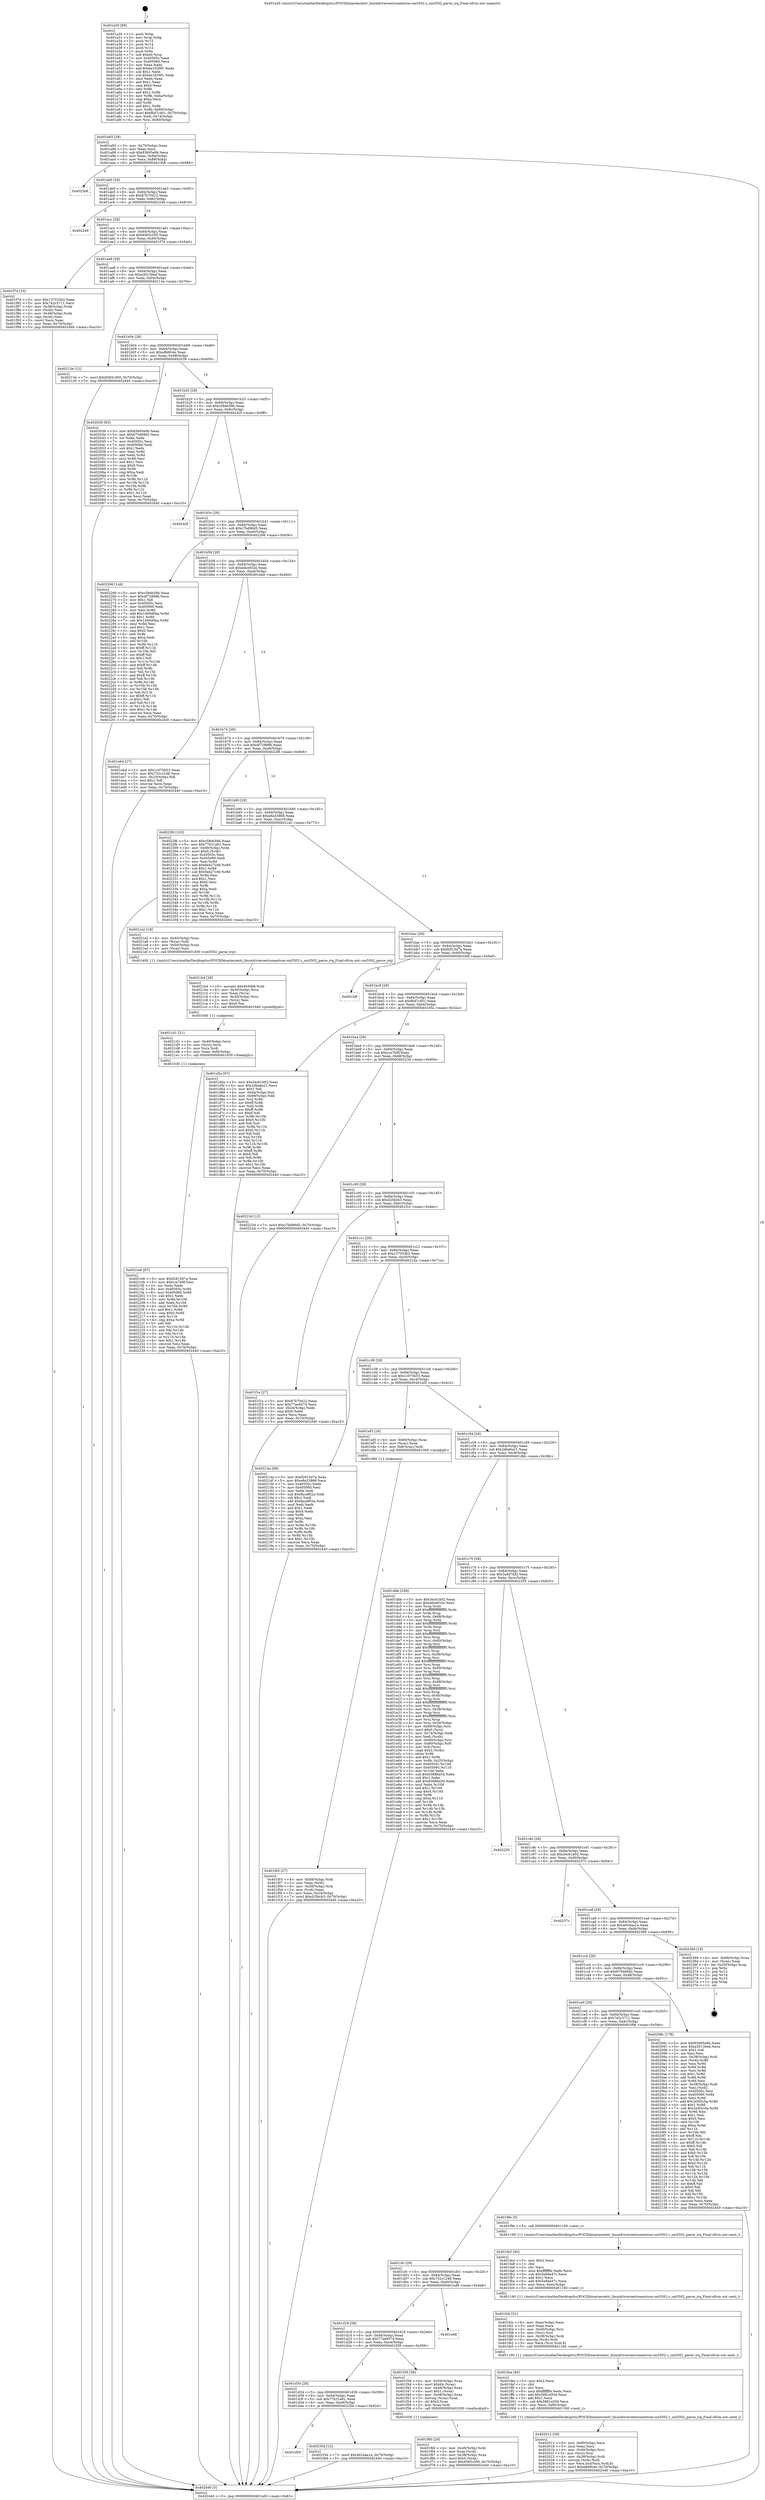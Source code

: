 digraph "0x401a30" {
  label = "0x401a30 (/mnt/c/Users/mathe/Desktop/tcc/POCII/binaries/extr_linuxdriversextconextcon-sm5502.c_sm5502_parse_irq_Final-ollvm.out::main(0))"
  labelloc = "t"
  node[shape=record]

  Entry [label="",width=0.3,height=0.3,shape=circle,fillcolor=black,style=filled]
  "0x401a93" [label="{
     0x401a93 [29]\l
     | [instrs]\l
     &nbsp;&nbsp;0x401a93 \<+3\>: mov -0x70(%rbp),%eax\l
     &nbsp;&nbsp;0x401a96 \<+2\>: mov %eax,%ecx\l
     &nbsp;&nbsp;0x401a98 \<+6\>: sub $0x83695e9b,%ecx\l
     &nbsp;&nbsp;0x401a9e \<+6\>: mov %eax,-0x84(%rbp)\l
     &nbsp;&nbsp;0x401aa4 \<+6\>: mov %ecx,-0x88(%rbp)\l
     &nbsp;&nbsp;0x401aaa \<+6\>: je 00000000004023b8 \<main+0x988\>\l
  }"]
  "0x4023b8" [label="{
     0x4023b8\l
  }", style=dashed]
  "0x401ab0" [label="{
     0x401ab0 [28]\l
     | [instrs]\l
     &nbsp;&nbsp;0x401ab0 \<+5\>: jmp 0000000000401ab5 \<main+0x85\>\l
     &nbsp;&nbsp;0x401ab5 \<+6\>: mov -0x84(%rbp),%eax\l
     &nbsp;&nbsp;0x401abb \<+5\>: sub $0x87b70412,%eax\l
     &nbsp;&nbsp;0x401ac0 \<+6\>: mov %eax,-0x8c(%rbp)\l
     &nbsp;&nbsp;0x401ac6 \<+6\>: je 0000000000402249 \<main+0x819\>\l
  }"]
  Exit [label="",width=0.3,height=0.3,shape=circle,fillcolor=black,style=filled,peripheries=2]
  "0x402249" [label="{
     0x402249\l
  }", style=dashed]
  "0x401acc" [label="{
     0x401acc [28]\l
     | [instrs]\l
     &nbsp;&nbsp;0x401acc \<+5\>: jmp 0000000000401ad1 \<main+0xa1\>\l
     &nbsp;&nbsp;0x401ad1 \<+6\>: mov -0x84(%rbp),%eax\l
     &nbsp;&nbsp;0x401ad7 \<+5\>: sub $0x9365c300,%eax\l
     &nbsp;&nbsp;0x401adc \<+6\>: mov %eax,-0x90(%rbp)\l
     &nbsp;&nbsp;0x401ae2 \<+6\>: je 0000000000401f7d \<main+0x54d\>\l
  }"]
  "0x401d50" [label="{
     0x401d50\l
  }", style=dashed]
  "0x401f7d" [label="{
     0x401f7d [33]\l
     | [instrs]\l
     &nbsp;&nbsp;0x401f7d \<+5\>: mov $0x137033b2,%eax\l
     &nbsp;&nbsp;0x401f82 \<+5\>: mov $0x742c3711,%ecx\l
     &nbsp;&nbsp;0x401f87 \<+4\>: mov -0x38(%rbp),%rdx\l
     &nbsp;&nbsp;0x401f8b \<+2\>: mov (%rdx),%esi\l
     &nbsp;&nbsp;0x401f8d \<+4\>: mov -0x48(%rbp),%rdx\l
     &nbsp;&nbsp;0x401f91 \<+2\>: cmp (%rdx),%esi\l
     &nbsp;&nbsp;0x401f93 \<+3\>: cmovl %ecx,%eax\l
     &nbsp;&nbsp;0x401f96 \<+3\>: mov %eax,-0x70(%rbp)\l
     &nbsp;&nbsp;0x401f99 \<+5\>: jmp 0000000000402440 \<main+0xa10\>\l
  }"]
  "0x401ae8" [label="{
     0x401ae8 [28]\l
     | [instrs]\l
     &nbsp;&nbsp;0x401ae8 \<+5\>: jmp 0000000000401aed \<main+0xbd\>\l
     &nbsp;&nbsp;0x401aed \<+6\>: mov -0x84(%rbp),%eax\l
     &nbsp;&nbsp;0x401af3 \<+5\>: sub $0xa30130ed,%eax\l
     &nbsp;&nbsp;0x401af8 \<+6\>: mov %eax,-0x94(%rbp)\l
     &nbsp;&nbsp;0x401afe \<+6\>: je 000000000040213e \<main+0x70e\>\l
  }"]
  "0x40235d" [label="{
     0x40235d [12]\l
     | [instrs]\l
     &nbsp;&nbsp;0x40235d \<+7\>: movl $0x4624aa1e,-0x70(%rbp)\l
     &nbsp;&nbsp;0x402364 \<+5\>: jmp 0000000000402440 \<main+0xa10\>\l
  }"]
  "0x40213e" [label="{
     0x40213e [12]\l
     | [instrs]\l
     &nbsp;&nbsp;0x40213e \<+7\>: movl $0x9365c300,-0x70(%rbp)\l
     &nbsp;&nbsp;0x402145 \<+5\>: jmp 0000000000402440 \<main+0xa10\>\l
  }"]
  "0x401b04" [label="{
     0x401b04 [28]\l
     | [instrs]\l
     &nbsp;&nbsp;0x401b04 \<+5\>: jmp 0000000000401b09 \<main+0xd9\>\l
     &nbsp;&nbsp;0x401b09 \<+6\>: mov -0x84(%rbp),%eax\l
     &nbsp;&nbsp;0x401b0f \<+5\>: sub $0xafb8fc4e,%eax\l
     &nbsp;&nbsp;0x401b14 \<+6\>: mov %eax,-0x98(%rbp)\l
     &nbsp;&nbsp;0x401b1a \<+6\>: je 0000000000402039 \<main+0x609\>\l
  }"]
  "0x4021e6" [label="{
     0x4021e6 [87]\l
     | [instrs]\l
     &nbsp;&nbsp;0x4021e6 \<+5\>: mov $0xf2815d7a,%eax\l
     &nbsp;&nbsp;0x4021eb \<+5\>: mov $0xcca7b9f,%esi\l
     &nbsp;&nbsp;0x4021f0 \<+2\>: xor %edx,%edx\l
     &nbsp;&nbsp;0x4021f2 \<+8\>: mov 0x40505c,%r8d\l
     &nbsp;&nbsp;0x4021fa \<+8\>: mov 0x405060,%r9d\l
     &nbsp;&nbsp;0x402202 \<+3\>: sub $0x1,%edx\l
     &nbsp;&nbsp;0x402205 \<+3\>: mov %r8d,%r10d\l
     &nbsp;&nbsp;0x402208 \<+3\>: add %edx,%r10d\l
     &nbsp;&nbsp;0x40220b \<+4\>: imul %r10d,%r8d\l
     &nbsp;&nbsp;0x40220f \<+4\>: and $0x1,%r8d\l
     &nbsp;&nbsp;0x402213 \<+4\>: cmp $0x0,%r8d\l
     &nbsp;&nbsp;0x402217 \<+4\>: sete %r11b\l
     &nbsp;&nbsp;0x40221b \<+4\>: cmp $0xa,%r9d\l
     &nbsp;&nbsp;0x40221f \<+3\>: setl %bl\l
     &nbsp;&nbsp;0x402222 \<+3\>: mov %r11b,%r14b\l
     &nbsp;&nbsp;0x402225 \<+3\>: and %bl,%r14b\l
     &nbsp;&nbsp;0x402228 \<+3\>: xor %bl,%r11b\l
     &nbsp;&nbsp;0x40222b \<+3\>: or %r11b,%r14b\l
     &nbsp;&nbsp;0x40222e \<+4\>: test $0x1,%r14b\l
     &nbsp;&nbsp;0x402232 \<+3\>: cmovne %esi,%eax\l
     &nbsp;&nbsp;0x402235 \<+3\>: mov %eax,-0x70(%rbp)\l
     &nbsp;&nbsp;0x402238 \<+5\>: jmp 0000000000402440 \<main+0xa10\>\l
  }"]
  "0x402039" [label="{
     0x402039 [83]\l
     | [instrs]\l
     &nbsp;&nbsp;0x402039 \<+5\>: mov $0x83695e9b,%eax\l
     &nbsp;&nbsp;0x40203e \<+5\>: mov $0x670469d2,%ecx\l
     &nbsp;&nbsp;0x402043 \<+2\>: xor %edx,%edx\l
     &nbsp;&nbsp;0x402045 \<+7\>: mov 0x40505c,%esi\l
     &nbsp;&nbsp;0x40204c \<+7\>: mov 0x405060,%edi\l
     &nbsp;&nbsp;0x402053 \<+3\>: sub $0x1,%edx\l
     &nbsp;&nbsp;0x402056 \<+3\>: mov %esi,%r8d\l
     &nbsp;&nbsp;0x402059 \<+3\>: add %edx,%r8d\l
     &nbsp;&nbsp;0x40205c \<+4\>: imul %r8d,%esi\l
     &nbsp;&nbsp;0x402060 \<+3\>: and $0x1,%esi\l
     &nbsp;&nbsp;0x402063 \<+3\>: cmp $0x0,%esi\l
     &nbsp;&nbsp;0x402066 \<+4\>: sete %r9b\l
     &nbsp;&nbsp;0x40206a \<+3\>: cmp $0xa,%edi\l
     &nbsp;&nbsp;0x40206d \<+4\>: setl %r10b\l
     &nbsp;&nbsp;0x402071 \<+3\>: mov %r9b,%r11b\l
     &nbsp;&nbsp;0x402074 \<+3\>: and %r10b,%r11b\l
     &nbsp;&nbsp;0x402077 \<+3\>: xor %r10b,%r9b\l
     &nbsp;&nbsp;0x40207a \<+3\>: or %r9b,%r11b\l
     &nbsp;&nbsp;0x40207d \<+4\>: test $0x1,%r11b\l
     &nbsp;&nbsp;0x402081 \<+3\>: cmovne %ecx,%eax\l
     &nbsp;&nbsp;0x402084 \<+3\>: mov %eax,-0x70(%rbp)\l
     &nbsp;&nbsp;0x402087 \<+5\>: jmp 0000000000402440 \<main+0xa10\>\l
  }"]
  "0x401b20" [label="{
     0x401b20 [28]\l
     | [instrs]\l
     &nbsp;&nbsp;0x401b20 \<+5\>: jmp 0000000000401b25 \<main+0xf5\>\l
     &nbsp;&nbsp;0x401b25 \<+6\>: mov -0x84(%rbp),%eax\l
     &nbsp;&nbsp;0x401b2b \<+5\>: sub $0xc58eb59b,%eax\l
     &nbsp;&nbsp;0x401b30 \<+6\>: mov %eax,-0x9c(%rbp)\l
     &nbsp;&nbsp;0x401b36 \<+6\>: je 000000000040242f \<main+0x9ff\>\l
  }"]
  "0x4021d1" [label="{
     0x4021d1 [21]\l
     | [instrs]\l
     &nbsp;&nbsp;0x4021d1 \<+4\>: mov -0x40(%rbp),%rcx\l
     &nbsp;&nbsp;0x4021d5 \<+3\>: mov (%rcx),%rcx\l
     &nbsp;&nbsp;0x4021d8 \<+3\>: mov %rcx,%rdi\l
     &nbsp;&nbsp;0x4021db \<+6\>: mov %eax,-0xf4(%rbp)\l
     &nbsp;&nbsp;0x4021e1 \<+5\>: call 0000000000401030 \<free@plt\>\l
     | [calls]\l
     &nbsp;&nbsp;0x401030 \{1\} (unknown)\l
  }"]
  "0x40242f" [label="{
     0x40242f\l
  }", style=dashed]
  "0x401b3c" [label="{
     0x401b3c [28]\l
     | [instrs]\l
     &nbsp;&nbsp;0x401b3c \<+5\>: jmp 0000000000401b41 \<main+0x111\>\l
     &nbsp;&nbsp;0x401b41 \<+6\>: mov -0x84(%rbp),%eax\l
     &nbsp;&nbsp;0x401b47 \<+5\>: sub $0xc7bd96d5,%eax\l
     &nbsp;&nbsp;0x401b4c \<+6\>: mov %eax,-0xa0(%rbp)\l
     &nbsp;&nbsp;0x401b52 \<+6\>: je 0000000000402266 \<main+0x836\>\l
  }"]
  "0x4021b4" [label="{
     0x4021b4 [29]\l
     | [instrs]\l
     &nbsp;&nbsp;0x4021b4 \<+10\>: movabs $0x4030b6,%rdi\l
     &nbsp;&nbsp;0x4021be \<+4\>: mov -0x30(%rbp),%rcx\l
     &nbsp;&nbsp;0x4021c2 \<+2\>: mov %eax,(%rcx)\l
     &nbsp;&nbsp;0x4021c4 \<+4\>: mov -0x30(%rbp),%rcx\l
     &nbsp;&nbsp;0x4021c8 \<+2\>: mov (%rcx),%esi\l
     &nbsp;&nbsp;0x4021ca \<+2\>: mov $0x0,%al\l
     &nbsp;&nbsp;0x4021cc \<+5\>: call 0000000000401040 \<printf@plt\>\l
     | [calls]\l
     &nbsp;&nbsp;0x401040 \{1\} (unknown)\l
  }"]
  "0x402266" [label="{
     0x402266 [144]\l
     | [instrs]\l
     &nbsp;&nbsp;0x402266 \<+5\>: mov $0xc58eb59b,%eax\l
     &nbsp;&nbsp;0x40226b \<+5\>: mov $0xdf729986,%ecx\l
     &nbsp;&nbsp;0x402270 \<+2\>: mov $0x1,%dl\l
     &nbsp;&nbsp;0x402272 \<+7\>: mov 0x40505c,%esi\l
     &nbsp;&nbsp;0x402279 \<+7\>: mov 0x405060,%edi\l
     &nbsp;&nbsp;0x402280 \<+3\>: mov %esi,%r8d\l
     &nbsp;&nbsp;0x402283 \<+7\>: add $0x1460d0ba,%r8d\l
     &nbsp;&nbsp;0x40228a \<+4\>: sub $0x1,%r8d\l
     &nbsp;&nbsp;0x40228e \<+7\>: sub $0x1460d0ba,%r8d\l
     &nbsp;&nbsp;0x402295 \<+4\>: imul %r8d,%esi\l
     &nbsp;&nbsp;0x402299 \<+3\>: and $0x1,%esi\l
     &nbsp;&nbsp;0x40229c \<+3\>: cmp $0x0,%esi\l
     &nbsp;&nbsp;0x40229f \<+4\>: sete %r9b\l
     &nbsp;&nbsp;0x4022a3 \<+3\>: cmp $0xa,%edi\l
     &nbsp;&nbsp;0x4022a6 \<+4\>: setl %r10b\l
     &nbsp;&nbsp;0x4022aa \<+3\>: mov %r9b,%r11b\l
     &nbsp;&nbsp;0x4022ad \<+4\>: xor $0xff,%r11b\l
     &nbsp;&nbsp;0x4022b1 \<+3\>: mov %r10b,%bl\l
     &nbsp;&nbsp;0x4022b4 \<+3\>: xor $0xff,%bl\l
     &nbsp;&nbsp;0x4022b7 \<+3\>: xor $0x1,%dl\l
     &nbsp;&nbsp;0x4022ba \<+3\>: mov %r11b,%r14b\l
     &nbsp;&nbsp;0x4022bd \<+4\>: and $0xff,%r14b\l
     &nbsp;&nbsp;0x4022c1 \<+3\>: and %dl,%r9b\l
     &nbsp;&nbsp;0x4022c4 \<+3\>: mov %bl,%r15b\l
     &nbsp;&nbsp;0x4022c7 \<+4\>: and $0xff,%r15b\l
     &nbsp;&nbsp;0x4022cb \<+3\>: and %dl,%r10b\l
     &nbsp;&nbsp;0x4022ce \<+3\>: or %r9b,%r14b\l
     &nbsp;&nbsp;0x4022d1 \<+3\>: or %r10b,%r15b\l
     &nbsp;&nbsp;0x4022d4 \<+3\>: xor %r15b,%r14b\l
     &nbsp;&nbsp;0x4022d7 \<+3\>: or %bl,%r11b\l
     &nbsp;&nbsp;0x4022da \<+4\>: xor $0xff,%r11b\l
     &nbsp;&nbsp;0x4022de \<+3\>: or $0x1,%dl\l
     &nbsp;&nbsp;0x4022e1 \<+3\>: and %dl,%r11b\l
     &nbsp;&nbsp;0x4022e4 \<+3\>: or %r11b,%r14b\l
     &nbsp;&nbsp;0x4022e7 \<+4\>: test $0x1,%r14b\l
     &nbsp;&nbsp;0x4022eb \<+3\>: cmovne %ecx,%eax\l
     &nbsp;&nbsp;0x4022ee \<+3\>: mov %eax,-0x70(%rbp)\l
     &nbsp;&nbsp;0x4022f1 \<+5\>: jmp 0000000000402440 \<main+0xa10\>\l
  }"]
  "0x401b58" [label="{
     0x401b58 [28]\l
     | [instrs]\l
     &nbsp;&nbsp;0x401b58 \<+5\>: jmp 0000000000401b5d \<main+0x12d\>\l
     &nbsp;&nbsp;0x401b5d \<+6\>: mov -0x84(%rbp),%eax\l
     &nbsp;&nbsp;0x401b63 \<+5\>: sub $0xddce932e,%eax\l
     &nbsp;&nbsp;0x401b68 \<+6\>: mov %eax,-0xa4(%rbp)\l
     &nbsp;&nbsp;0x401b6e \<+6\>: je 0000000000401ebd \<main+0x48d\>\l
  }"]
  "0x402012" [label="{
     0x402012 [39]\l
     | [instrs]\l
     &nbsp;&nbsp;0x402012 \<+6\>: mov -0xf0(%rbp),%ecx\l
     &nbsp;&nbsp;0x402018 \<+3\>: imul %eax,%ecx\l
     &nbsp;&nbsp;0x40201b \<+4\>: mov -0x40(%rbp),%rsi\l
     &nbsp;&nbsp;0x40201f \<+3\>: mov (%rsi),%rsi\l
     &nbsp;&nbsp;0x402022 \<+4\>: mov -0x38(%rbp),%rdi\l
     &nbsp;&nbsp;0x402026 \<+3\>: movslq (%rdi),%rdi\l
     &nbsp;&nbsp;0x402029 \<+4\>: mov %ecx,0x4(%rsi,%rdi,8)\l
     &nbsp;&nbsp;0x40202d \<+7\>: movl $0xafb8fc4e,-0x70(%rbp)\l
     &nbsp;&nbsp;0x402034 \<+5\>: jmp 0000000000402440 \<main+0xa10\>\l
  }"]
  "0x401ebd" [label="{
     0x401ebd [27]\l
     | [instrs]\l
     &nbsp;&nbsp;0x401ebd \<+5\>: mov $0x1c075b53,%eax\l
     &nbsp;&nbsp;0x401ec2 \<+5\>: mov $0x752c1248,%ecx\l
     &nbsp;&nbsp;0x401ec7 \<+3\>: mov -0x25(%rbp),%dl\l
     &nbsp;&nbsp;0x401eca \<+3\>: test $0x1,%dl\l
     &nbsp;&nbsp;0x401ecd \<+3\>: cmovne %ecx,%eax\l
     &nbsp;&nbsp;0x401ed0 \<+3\>: mov %eax,-0x70(%rbp)\l
     &nbsp;&nbsp;0x401ed3 \<+5\>: jmp 0000000000402440 \<main+0xa10\>\l
  }"]
  "0x401b74" [label="{
     0x401b74 [28]\l
     | [instrs]\l
     &nbsp;&nbsp;0x401b74 \<+5\>: jmp 0000000000401b79 \<main+0x149\>\l
     &nbsp;&nbsp;0x401b79 \<+6\>: mov -0x84(%rbp),%eax\l
     &nbsp;&nbsp;0x401b7f \<+5\>: sub $0xdf729986,%eax\l
     &nbsp;&nbsp;0x401b84 \<+6\>: mov %eax,-0xa8(%rbp)\l
     &nbsp;&nbsp;0x401b8a \<+6\>: je 00000000004022f6 \<main+0x8c6\>\l
  }"]
  "0x401fea" [label="{
     0x401fea [40]\l
     | [instrs]\l
     &nbsp;&nbsp;0x401fea \<+5\>: mov $0x2,%ecx\l
     &nbsp;&nbsp;0x401fef \<+1\>: cltd\l
     &nbsp;&nbsp;0x401ff0 \<+2\>: idiv %ecx\l
     &nbsp;&nbsp;0x401ff2 \<+6\>: imul $0xfffffffe,%edx,%ecx\l
     &nbsp;&nbsp;0x401ff8 \<+6\>: add $0x5881a504,%ecx\l
     &nbsp;&nbsp;0x401ffe \<+3\>: add $0x1,%ecx\l
     &nbsp;&nbsp;0x402001 \<+6\>: sub $0x5881a504,%ecx\l
     &nbsp;&nbsp;0x402007 \<+6\>: mov %ecx,-0xf0(%rbp)\l
     &nbsp;&nbsp;0x40200d \<+5\>: call 0000000000401160 \<next_i\>\l
     | [calls]\l
     &nbsp;&nbsp;0x401160 \{1\} (/mnt/c/Users/mathe/Desktop/tcc/POCII/binaries/extr_linuxdriversextconextcon-sm5502.c_sm5502_parse_irq_Final-ollvm.out::next_i)\l
  }"]
  "0x4022f6" [label="{
     0x4022f6 [103]\l
     | [instrs]\l
     &nbsp;&nbsp;0x4022f6 \<+5\>: mov $0xc58eb59b,%eax\l
     &nbsp;&nbsp;0x4022fb \<+5\>: mov $0x77b31a81,%ecx\l
     &nbsp;&nbsp;0x402300 \<+4\>: mov -0x68(%rbp),%rdx\l
     &nbsp;&nbsp;0x402304 \<+6\>: movl $0x0,(%rdx)\l
     &nbsp;&nbsp;0x40230a \<+7\>: mov 0x40505c,%esi\l
     &nbsp;&nbsp;0x402311 \<+7\>: mov 0x405060,%edi\l
     &nbsp;&nbsp;0x402318 \<+3\>: mov %esi,%r8d\l
     &nbsp;&nbsp;0x40231b \<+7\>: add $0x9a427c46,%r8d\l
     &nbsp;&nbsp;0x402322 \<+4\>: sub $0x1,%r8d\l
     &nbsp;&nbsp;0x402326 \<+7\>: sub $0x9a427c46,%r8d\l
     &nbsp;&nbsp;0x40232d \<+4\>: imul %r8d,%esi\l
     &nbsp;&nbsp;0x402331 \<+3\>: and $0x1,%esi\l
     &nbsp;&nbsp;0x402334 \<+3\>: cmp $0x0,%esi\l
     &nbsp;&nbsp;0x402337 \<+4\>: sete %r9b\l
     &nbsp;&nbsp;0x40233b \<+3\>: cmp $0xa,%edi\l
     &nbsp;&nbsp;0x40233e \<+4\>: setl %r10b\l
     &nbsp;&nbsp;0x402342 \<+3\>: mov %r9b,%r11b\l
     &nbsp;&nbsp;0x402345 \<+3\>: and %r10b,%r11b\l
     &nbsp;&nbsp;0x402348 \<+3\>: xor %r10b,%r9b\l
     &nbsp;&nbsp;0x40234b \<+3\>: or %r9b,%r11b\l
     &nbsp;&nbsp;0x40234e \<+4\>: test $0x1,%r11b\l
     &nbsp;&nbsp;0x402352 \<+3\>: cmovne %ecx,%eax\l
     &nbsp;&nbsp;0x402355 \<+3\>: mov %eax,-0x70(%rbp)\l
     &nbsp;&nbsp;0x402358 \<+5\>: jmp 0000000000402440 \<main+0xa10\>\l
  }"]
  "0x401b90" [label="{
     0x401b90 [28]\l
     | [instrs]\l
     &nbsp;&nbsp;0x401b90 \<+5\>: jmp 0000000000401b95 \<main+0x165\>\l
     &nbsp;&nbsp;0x401b95 \<+6\>: mov -0x84(%rbp),%eax\l
     &nbsp;&nbsp;0x401b9b \<+5\>: sub $0xe8a33866,%eax\l
     &nbsp;&nbsp;0x401ba0 \<+6\>: mov %eax,-0xac(%rbp)\l
     &nbsp;&nbsp;0x401ba6 \<+6\>: je 00000000004021a2 \<main+0x772\>\l
  }"]
  "0x401fcb" [label="{
     0x401fcb [31]\l
     | [instrs]\l
     &nbsp;&nbsp;0x401fcb \<+6\>: mov -0xec(%rbp),%ecx\l
     &nbsp;&nbsp;0x401fd1 \<+3\>: imul %eax,%ecx\l
     &nbsp;&nbsp;0x401fd4 \<+4\>: mov -0x40(%rbp),%rsi\l
     &nbsp;&nbsp;0x401fd8 \<+3\>: mov (%rsi),%rsi\l
     &nbsp;&nbsp;0x401fdb \<+4\>: mov -0x38(%rbp),%rdi\l
     &nbsp;&nbsp;0x401fdf \<+3\>: movslq (%rdi),%rdi\l
     &nbsp;&nbsp;0x401fe2 \<+3\>: mov %ecx,(%rsi,%rdi,8)\l
     &nbsp;&nbsp;0x401fe5 \<+5\>: call 0000000000401160 \<next_i\>\l
     | [calls]\l
     &nbsp;&nbsp;0x401160 \{1\} (/mnt/c/Users/mathe/Desktop/tcc/POCII/binaries/extr_linuxdriversextconextcon-sm5502.c_sm5502_parse_irq_Final-ollvm.out::next_i)\l
  }"]
  "0x4021a2" [label="{
     0x4021a2 [18]\l
     | [instrs]\l
     &nbsp;&nbsp;0x4021a2 \<+4\>: mov -0x40(%rbp),%rax\l
     &nbsp;&nbsp;0x4021a6 \<+3\>: mov (%rax),%rdi\l
     &nbsp;&nbsp;0x4021a9 \<+4\>: mov -0x50(%rbp),%rax\l
     &nbsp;&nbsp;0x4021ad \<+2\>: mov (%rax),%esi\l
     &nbsp;&nbsp;0x4021af \<+5\>: call 0000000000401400 \<sm5502_parse_irq\>\l
     | [calls]\l
     &nbsp;&nbsp;0x401400 \{1\} (/mnt/c/Users/mathe/Desktop/tcc/POCII/binaries/extr_linuxdriversextconextcon-sm5502.c_sm5502_parse_irq_Final-ollvm.out::sm5502_parse_irq)\l
  }"]
  "0x401bac" [label="{
     0x401bac [28]\l
     | [instrs]\l
     &nbsp;&nbsp;0x401bac \<+5\>: jmp 0000000000401bb1 \<main+0x181\>\l
     &nbsp;&nbsp;0x401bb1 \<+6\>: mov -0x84(%rbp),%eax\l
     &nbsp;&nbsp;0x401bb7 \<+5\>: sub $0xf2815d7a,%eax\l
     &nbsp;&nbsp;0x401bbc \<+6\>: mov %eax,-0xb0(%rbp)\l
     &nbsp;&nbsp;0x401bc2 \<+6\>: je 00000000004023df \<main+0x9af\>\l
  }"]
  "0x401fa3" [label="{
     0x401fa3 [40]\l
     | [instrs]\l
     &nbsp;&nbsp;0x401fa3 \<+5\>: mov $0x2,%ecx\l
     &nbsp;&nbsp;0x401fa8 \<+1\>: cltd\l
     &nbsp;&nbsp;0x401fa9 \<+2\>: idiv %ecx\l
     &nbsp;&nbsp;0x401fab \<+6\>: imul $0xfffffffe,%edx,%ecx\l
     &nbsp;&nbsp;0x401fb1 \<+6\>: sub $0x5a9da47c,%ecx\l
     &nbsp;&nbsp;0x401fb7 \<+3\>: add $0x1,%ecx\l
     &nbsp;&nbsp;0x401fba \<+6\>: add $0x5a9da47c,%ecx\l
     &nbsp;&nbsp;0x401fc0 \<+6\>: mov %ecx,-0xec(%rbp)\l
     &nbsp;&nbsp;0x401fc6 \<+5\>: call 0000000000401160 \<next_i\>\l
     | [calls]\l
     &nbsp;&nbsp;0x401160 \{1\} (/mnt/c/Users/mathe/Desktop/tcc/POCII/binaries/extr_linuxdriversextconextcon-sm5502.c_sm5502_parse_irq_Final-ollvm.out::next_i)\l
  }"]
  "0x4023df" [label="{
     0x4023df\l
  }", style=dashed]
  "0x401bc8" [label="{
     0x401bc8 [28]\l
     | [instrs]\l
     &nbsp;&nbsp;0x401bc8 \<+5\>: jmp 0000000000401bcd \<main+0x19d\>\l
     &nbsp;&nbsp;0x401bcd \<+6\>: mov -0x84(%rbp),%eax\l
     &nbsp;&nbsp;0x401bd3 \<+5\>: sub $0xfbd7c401,%eax\l
     &nbsp;&nbsp;0x401bd8 \<+6\>: mov %eax,-0xb4(%rbp)\l
     &nbsp;&nbsp;0x401bde \<+6\>: je 0000000000401d5a \<main+0x32a\>\l
  }"]
  "0x401f60" [label="{
     0x401f60 [29]\l
     | [instrs]\l
     &nbsp;&nbsp;0x401f60 \<+4\>: mov -0x40(%rbp),%rdi\l
     &nbsp;&nbsp;0x401f64 \<+3\>: mov %rax,(%rdi)\l
     &nbsp;&nbsp;0x401f67 \<+4\>: mov -0x38(%rbp),%rax\l
     &nbsp;&nbsp;0x401f6b \<+6\>: movl $0x0,(%rax)\l
     &nbsp;&nbsp;0x401f71 \<+7\>: movl $0x9365c300,-0x70(%rbp)\l
     &nbsp;&nbsp;0x401f78 \<+5\>: jmp 0000000000402440 \<main+0xa10\>\l
  }"]
  "0x401d5a" [label="{
     0x401d5a [97]\l
     | [instrs]\l
     &nbsp;&nbsp;0x401d5a \<+5\>: mov $0x3ecb1b02,%eax\l
     &nbsp;&nbsp;0x401d5f \<+5\>: mov $0x2dbe6a21,%ecx\l
     &nbsp;&nbsp;0x401d64 \<+2\>: mov $0x1,%dl\l
     &nbsp;&nbsp;0x401d66 \<+4\>: mov -0x6a(%rbp),%sil\l
     &nbsp;&nbsp;0x401d6a \<+4\>: mov -0x69(%rbp),%dil\l
     &nbsp;&nbsp;0x401d6e \<+3\>: mov %sil,%r8b\l
     &nbsp;&nbsp;0x401d71 \<+4\>: xor $0xff,%r8b\l
     &nbsp;&nbsp;0x401d75 \<+3\>: mov %dil,%r9b\l
     &nbsp;&nbsp;0x401d78 \<+4\>: xor $0xff,%r9b\l
     &nbsp;&nbsp;0x401d7c \<+3\>: xor $0x0,%dl\l
     &nbsp;&nbsp;0x401d7f \<+3\>: mov %r8b,%r10b\l
     &nbsp;&nbsp;0x401d82 \<+4\>: and $0x0,%r10b\l
     &nbsp;&nbsp;0x401d86 \<+3\>: and %dl,%sil\l
     &nbsp;&nbsp;0x401d89 \<+3\>: mov %r9b,%r11b\l
     &nbsp;&nbsp;0x401d8c \<+4\>: and $0x0,%r11b\l
     &nbsp;&nbsp;0x401d90 \<+3\>: and %dl,%dil\l
     &nbsp;&nbsp;0x401d93 \<+3\>: or %sil,%r10b\l
     &nbsp;&nbsp;0x401d96 \<+3\>: or %dil,%r11b\l
     &nbsp;&nbsp;0x401d99 \<+3\>: xor %r11b,%r10b\l
     &nbsp;&nbsp;0x401d9c \<+3\>: or %r9b,%r8b\l
     &nbsp;&nbsp;0x401d9f \<+4\>: xor $0xff,%r8b\l
     &nbsp;&nbsp;0x401da3 \<+3\>: or $0x0,%dl\l
     &nbsp;&nbsp;0x401da6 \<+3\>: and %dl,%r8b\l
     &nbsp;&nbsp;0x401da9 \<+3\>: or %r8b,%r10b\l
     &nbsp;&nbsp;0x401dac \<+4\>: test $0x1,%r10b\l
     &nbsp;&nbsp;0x401db0 \<+3\>: cmovne %ecx,%eax\l
     &nbsp;&nbsp;0x401db3 \<+3\>: mov %eax,-0x70(%rbp)\l
     &nbsp;&nbsp;0x401db6 \<+5\>: jmp 0000000000402440 \<main+0xa10\>\l
  }"]
  "0x401be4" [label="{
     0x401be4 [28]\l
     | [instrs]\l
     &nbsp;&nbsp;0x401be4 \<+5\>: jmp 0000000000401be9 \<main+0x1b9\>\l
     &nbsp;&nbsp;0x401be9 \<+6\>: mov -0x84(%rbp),%eax\l
     &nbsp;&nbsp;0x401bef \<+5\>: sub $0xcca7b9f,%eax\l
     &nbsp;&nbsp;0x401bf4 \<+6\>: mov %eax,-0xb8(%rbp)\l
     &nbsp;&nbsp;0x401bfa \<+6\>: je 000000000040223d \<main+0x80d\>\l
  }"]
  "0x402440" [label="{
     0x402440 [5]\l
     | [instrs]\l
     &nbsp;&nbsp;0x402440 \<+5\>: jmp 0000000000401a93 \<main+0x63\>\l
  }"]
  "0x401a30" [label="{
     0x401a30 [99]\l
     | [instrs]\l
     &nbsp;&nbsp;0x401a30 \<+1\>: push %rbp\l
     &nbsp;&nbsp;0x401a31 \<+3\>: mov %rsp,%rbp\l
     &nbsp;&nbsp;0x401a34 \<+2\>: push %r15\l
     &nbsp;&nbsp;0x401a36 \<+2\>: push %r14\l
     &nbsp;&nbsp;0x401a38 \<+2\>: push %r12\l
     &nbsp;&nbsp;0x401a3a \<+1\>: push %rbx\l
     &nbsp;&nbsp;0x401a3b \<+7\>: sub $0xe0,%rsp\l
     &nbsp;&nbsp;0x401a42 \<+7\>: mov 0x40505c,%eax\l
     &nbsp;&nbsp;0x401a49 \<+7\>: mov 0x405060,%ecx\l
     &nbsp;&nbsp;0x401a50 \<+2\>: mov %eax,%edx\l
     &nbsp;&nbsp;0x401a52 \<+6\>: add $0xbe1639f1,%edx\l
     &nbsp;&nbsp;0x401a58 \<+3\>: sub $0x1,%edx\l
     &nbsp;&nbsp;0x401a5b \<+6\>: sub $0xbe1639f1,%edx\l
     &nbsp;&nbsp;0x401a61 \<+3\>: imul %edx,%eax\l
     &nbsp;&nbsp;0x401a64 \<+3\>: and $0x1,%eax\l
     &nbsp;&nbsp;0x401a67 \<+3\>: cmp $0x0,%eax\l
     &nbsp;&nbsp;0x401a6a \<+4\>: sete %r8b\l
     &nbsp;&nbsp;0x401a6e \<+4\>: and $0x1,%r8b\l
     &nbsp;&nbsp;0x401a72 \<+4\>: mov %r8b,-0x6a(%rbp)\l
     &nbsp;&nbsp;0x401a76 \<+3\>: cmp $0xa,%ecx\l
     &nbsp;&nbsp;0x401a79 \<+4\>: setl %r8b\l
     &nbsp;&nbsp;0x401a7d \<+4\>: and $0x1,%r8b\l
     &nbsp;&nbsp;0x401a81 \<+4\>: mov %r8b,-0x69(%rbp)\l
     &nbsp;&nbsp;0x401a85 \<+7\>: movl $0xfbd7c401,-0x70(%rbp)\l
     &nbsp;&nbsp;0x401a8c \<+3\>: mov %edi,-0x74(%rbp)\l
     &nbsp;&nbsp;0x401a8f \<+4\>: mov %rsi,-0x80(%rbp)\l
  }"]
  "0x401d34" [label="{
     0x401d34 [28]\l
     | [instrs]\l
     &nbsp;&nbsp;0x401d34 \<+5\>: jmp 0000000000401d39 \<main+0x309\>\l
     &nbsp;&nbsp;0x401d39 \<+6\>: mov -0x84(%rbp),%eax\l
     &nbsp;&nbsp;0x401d3f \<+5\>: sub $0x77b31a81,%eax\l
     &nbsp;&nbsp;0x401d44 \<+6\>: mov %eax,-0xe8(%rbp)\l
     &nbsp;&nbsp;0x401d4a \<+6\>: je 000000000040235d \<main+0x92d\>\l
  }"]
  "0x40223d" [label="{
     0x40223d [12]\l
     | [instrs]\l
     &nbsp;&nbsp;0x40223d \<+7\>: movl $0xc7bd96d5,-0x70(%rbp)\l
     &nbsp;&nbsp;0x402244 \<+5\>: jmp 0000000000402440 \<main+0xa10\>\l
  }"]
  "0x401c00" [label="{
     0x401c00 [28]\l
     | [instrs]\l
     &nbsp;&nbsp;0x401c00 \<+5\>: jmp 0000000000401c05 \<main+0x1d5\>\l
     &nbsp;&nbsp;0x401c05 \<+6\>: mov -0x84(%rbp),%eax\l
     &nbsp;&nbsp;0x401c0b \<+5\>: sub $0xd25bcb3,%eax\l
     &nbsp;&nbsp;0x401c10 \<+6\>: mov %eax,-0xbc(%rbp)\l
     &nbsp;&nbsp;0x401c16 \<+6\>: je 0000000000401f1e \<main+0x4ee\>\l
  }"]
  "0x401f39" [label="{
     0x401f39 [39]\l
     | [instrs]\l
     &nbsp;&nbsp;0x401f39 \<+4\>: mov -0x50(%rbp),%rax\l
     &nbsp;&nbsp;0x401f3d \<+6\>: movl $0x64,(%rax)\l
     &nbsp;&nbsp;0x401f43 \<+4\>: mov -0x48(%rbp),%rax\l
     &nbsp;&nbsp;0x401f47 \<+6\>: movl $0x1,(%rax)\l
     &nbsp;&nbsp;0x401f4d \<+4\>: mov -0x48(%rbp),%rax\l
     &nbsp;&nbsp;0x401f51 \<+3\>: movslq (%rax),%rax\l
     &nbsp;&nbsp;0x401f54 \<+4\>: shl $0x3,%rax\l
     &nbsp;&nbsp;0x401f58 \<+3\>: mov %rax,%rdi\l
     &nbsp;&nbsp;0x401f5b \<+5\>: call 0000000000401050 \<malloc@plt\>\l
     | [calls]\l
     &nbsp;&nbsp;0x401050 \{1\} (unknown)\l
  }"]
  "0x401f1e" [label="{
     0x401f1e [27]\l
     | [instrs]\l
     &nbsp;&nbsp;0x401f1e \<+5\>: mov $0x87b70412,%eax\l
     &nbsp;&nbsp;0x401f23 \<+5\>: mov $0x77ae9574,%ecx\l
     &nbsp;&nbsp;0x401f28 \<+3\>: mov -0x24(%rbp),%edx\l
     &nbsp;&nbsp;0x401f2b \<+3\>: cmp $0x0,%edx\l
     &nbsp;&nbsp;0x401f2e \<+3\>: cmove %ecx,%eax\l
     &nbsp;&nbsp;0x401f31 \<+3\>: mov %eax,-0x70(%rbp)\l
     &nbsp;&nbsp;0x401f34 \<+5\>: jmp 0000000000402440 \<main+0xa10\>\l
  }"]
  "0x401c1c" [label="{
     0x401c1c [28]\l
     | [instrs]\l
     &nbsp;&nbsp;0x401c1c \<+5\>: jmp 0000000000401c21 \<main+0x1f1\>\l
     &nbsp;&nbsp;0x401c21 \<+6\>: mov -0x84(%rbp),%eax\l
     &nbsp;&nbsp;0x401c27 \<+5\>: sub $0x137033b2,%eax\l
     &nbsp;&nbsp;0x401c2c \<+6\>: mov %eax,-0xc0(%rbp)\l
     &nbsp;&nbsp;0x401c32 \<+6\>: je 000000000040214a \<main+0x71a\>\l
  }"]
  "0x401d18" [label="{
     0x401d18 [28]\l
     | [instrs]\l
     &nbsp;&nbsp;0x401d18 \<+5\>: jmp 0000000000401d1d \<main+0x2ed\>\l
     &nbsp;&nbsp;0x401d1d \<+6\>: mov -0x84(%rbp),%eax\l
     &nbsp;&nbsp;0x401d23 \<+5\>: sub $0x77ae9574,%eax\l
     &nbsp;&nbsp;0x401d28 \<+6\>: mov %eax,-0xe4(%rbp)\l
     &nbsp;&nbsp;0x401d2e \<+6\>: je 0000000000401f39 \<main+0x509\>\l
  }"]
  "0x40214a" [label="{
     0x40214a [88]\l
     | [instrs]\l
     &nbsp;&nbsp;0x40214a \<+5\>: mov $0xf2815d7a,%eax\l
     &nbsp;&nbsp;0x40214f \<+5\>: mov $0xe8a33866,%ecx\l
     &nbsp;&nbsp;0x402154 \<+7\>: mov 0x40505c,%edx\l
     &nbsp;&nbsp;0x40215b \<+7\>: mov 0x405060,%esi\l
     &nbsp;&nbsp;0x402162 \<+2\>: mov %edx,%edi\l
     &nbsp;&nbsp;0x402164 \<+6\>: sub $0x8acdf02a,%edi\l
     &nbsp;&nbsp;0x40216a \<+3\>: sub $0x1,%edi\l
     &nbsp;&nbsp;0x40216d \<+6\>: add $0x8acdf02a,%edi\l
     &nbsp;&nbsp;0x402173 \<+3\>: imul %edi,%edx\l
     &nbsp;&nbsp;0x402176 \<+3\>: and $0x1,%edx\l
     &nbsp;&nbsp;0x402179 \<+3\>: cmp $0x0,%edx\l
     &nbsp;&nbsp;0x40217c \<+4\>: sete %r8b\l
     &nbsp;&nbsp;0x402180 \<+3\>: cmp $0xa,%esi\l
     &nbsp;&nbsp;0x402183 \<+4\>: setl %r9b\l
     &nbsp;&nbsp;0x402187 \<+3\>: mov %r8b,%r10b\l
     &nbsp;&nbsp;0x40218a \<+3\>: and %r9b,%r10b\l
     &nbsp;&nbsp;0x40218d \<+3\>: xor %r9b,%r8b\l
     &nbsp;&nbsp;0x402190 \<+3\>: or %r8b,%r10b\l
     &nbsp;&nbsp;0x402193 \<+4\>: test $0x1,%r10b\l
     &nbsp;&nbsp;0x402197 \<+3\>: cmovne %ecx,%eax\l
     &nbsp;&nbsp;0x40219a \<+3\>: mov %eax,-0x70(%rbp)\l
     &nbsp;&nbsp;0x40219d \<+5\>: jmp 0000000000402440 \<main+0xa10\>\l
  }"]
  "0x401c38" [label="{
     0x401c38 [28]\l
     | [instrs]\l
     &nbsp;&nbsp;0x401c38 \<+5\>: jmp 0000000000401c3d \<main+0x20d\>\l
     &nbsp;&nbsp;0x401c3d \<+6\>: mov -0x84(%rbp),%eax\l
     &nbsp;&nbsp;0x401c43 \<+5\>: sub $0x1c075b53,%eax\l
     &nbsp;&nbsp;0x401c48 \<+6\>: mov %eax,-0xc4(%rbp)\l
     &nbsp;&nbsp;0x401c4e \<+6\>: je 0000000000401ef3 \<main+0x4c3\>\l
  }"]
  "0x401ed8" [label="{
     0x401ed8\l
  }", style=dashed]
  "0x401ef3" [label="{
     0x401ef3 [16]\l
     | [instrs]\l
     &nbsp;&nbsp;0x401ef3 \<+4\>: mov -0x60(%rbp),%rax\l
     &nbsp;&nbsp;0x401ef7 \<+3\>: mov (%rax),%rax\l
     &nbsp;&nbsp;0x401efa \<+4\>: mov 0x8(%rax),%rdi\l
     &nbsp;&nbsp;0x401efe \<+5\>: call 0000000000401060 \<atoi@plt\>\l
     | [calls]\l
     &nbsp;&nbsp;0x401060 \{1\} (unknown)\l
  }"]
  "0x401c54" [label="{
     0x401c54 [28]\l
     | [instrs]\l
     &nbsp;&nbsp;0x401c54 \<+5\>: jmp 0000000000401c59 \<main+0x229\>\l
     &nbsp;&nbsp;0x401c59 \<+6\>: mov -0x84(%rbp),%eax\l
     &nbsp;&nbsp;0x401c5f \<+5\>: sub $0x2dbe6a21,%eax\l
     &nbsp;&nbsp;0x401c64 \<+6\>: mov %eax,-0xc8(%rbp)\l
     &nbsp;&nbsp;0x401c6a \<+6\>: je 0000000000401dbb \<main+0x38b\>\l
  }"]
  "0x401cfc" [label="{
     0x401cfc [28]\l
     | [instrs]\l
     &nbsp;&nbsp;0x401cfc \<+5\>: jmp 0000000000401d01 \<main+0x2d1\>\l
     &nbsp;&nbsp;0x401d01 \<+6\>: mov -0x84(%rbp),%eax\l
     &nbsp;&nbsp;0x401d07 \<+5\>: sub $0x752c1248,%eax\l
     &nbsp;&nbsp;0x401d0c \<+6\>: mov %eax,-0xe0(%rbp)\l
     &nbsp;&nbsp;0x401d12 \<+6\>: je 0000000000401ed8 \<main+0x4a8\>\l
  }"]
  "0x401dbb" [label="{
     0x401dbb [258]\l
     | [instrs]\l
     &nbsp;&nbsp;0x401dbb \<+5\>: mov $0x3ecb1b02,%eax\l
     &nbsp;&nbsp;0x401dc0 \<+5\>: mov $0xddce932e,%ecx\l
     &nbsp;&nbsp;0x401dc5 \<+3\>: mov %rsp,%rdx\l
     &nbsp;&nbsp;0x401dc8 \<+4\>: add $0xfffffffffffffff0,%rdx\l
     &nbsp;&nbsp;0x401dcc \<+3\>: mov %rdx,%rsp\l
     &nbsp;&nbsp;0x401dcf \<+4\>: mov %rdx,-0x68(%rbp)\l
     &nbsp;&nbsp;0x401dd3 \<+3\>: mov %rsp,%rdx\l
     &nbsp;&nbsp;0x401dd6 \<+4\>: add $0xfffffffffffffff0,%rdx\l
     &nbsp;&nbsp;0x401dda \<+3\>: mov %rdx,%rsp\l
     &nbsp;&nbsp;0x401ddd \<+3\>: mov %rsp,%rsi\l
     &nbsp;&nbsp;0x401de0 \<+4\>: add $0xfffffffffffffff0,%rsi\l
     &nbsp;&nbsp;0x401de4 \<+3\>: mov %rsi,%rsp\l
     &nbsp;&nbsp;0x401de7 \<+4\>: mov %rsi,-0x60(%rbp)\l
     &nbsp;&nbsp;0x401deb \<+3\>: mov %rsp,%rsi\l
     &nbsp;&nbsp;0x401dee \<+4\>: add $0xfffffffffffffff0,%rsi\l
     &nbsp;&nbsp;0x401df2 \<+3\>: mov %rsi,%rsp\l
     &nbsp;&nbsp;0x401df5 \<+4\>: mov %rsi,-0x58(%rbp)\l
     &nbsp;&nbsp;0x401df9 \<+3\>: mov %rsp,%rsi\l
     &nbsp;&nbsp;0x401dfc \<+4\>: add $0xfffffffffffffff0,%rsi\l
     &nbsp;&nbsp;0x401e00 \<+3\>: mov %rsi,%rsp\l
     &nbsp;&nbsp;0x401e03 \<+4\>: mov %rsi,-0x50(%rbp)\l
     &nbsp;&nbsp;0x401e07 \<+3\>: mov %rsp,%rsi\l
     &nbsp;&nbsp;0x401e0a \<+4\>: add $0xfffffffffffffff0,%rsi\l
     &nbsp;&nbsp;0x401e0e \<+3\>: mov %rsi,%rsp\l
     &nbsp;&nbsp;0x401e11 \<+4\>: mov %rsi,-0x48(%rbp)\l
     &nbsp;&nbsp;0x401e15 \<+3\>: mov %rsp,%rsi\l
     &nbsp;&nbsp;0x401e18 \<+4\>: add $0xfffffffffffffff0,%rsi\l
     &nbsp;&nbsp;0x401e1c \<+3\>: mov %rsi,%rsp\l
     &nbsp;&nbsp;0x401e1f \<+4\>: mov %rsi,-0x40(%rbp)\l
     &nbsp;&nbsp;0x401e23 \<+3\>: mov %rsp,%rsi\l
     &nbsp;&nbsp;0x401e26 \<+4\>: add $0xfffffffffffffff0,%rsi\l
     &nbsp;&nbsp;0x401e2a \<+3\>: mov %rsi,%rsp\l
     &nbsp;&nbsp;0x401e2d \<+4\>: mov %rsi,-0x38(%rbp)\l
     &nbsp;&nbsp;0x401e31 \<+3\>: mov %rsp,%rsi\l
     &nbsp;&nbsp;0x401e34 \<+4\>: add $0xfffffffffffffff0,%rsi\l
     &nbsp;&nbsp;0x401e38 \<+3\>: mov %rsi,%rsp\l
     &nbsp;&nbsp;0x401e3b \<+4\>: mov %rsi,-0x30(%rbp)\l
     &nbsp;&nbsp;0x401e3f \<+4\>: mov -0x68(%rbp),%rsi\l
     &nbsp;&nbsp;0x401e43 \<+6\>: movl $0x0,(%rsi)\l
     &nbsp;&nbsp;0x401e49 \<+3\>: mov -0x74(%rbp),%edi\l
     &nbsp;&nbsp;0x401e4c \<+2\>: mov %edi,(%rdx)\l
     &nbsp;&nbsp;0x401e4e \<+4\>: mov -0x60(%rbp),%rsi\l
     &nbsp;&nbsp;0x401e52 \<+4\>: mov -0x80(%rbp),%r8\l
     &nbsp;&nbsp;0x401e56 \<+3\>: mov %r8,(%rsi)\l
     &nbsp;&nbsp;0x401e59 \<+3\>: cmpl $0x2,(%rdx)\l
     &nbsp;&nbsp;0x401e5c \<+4\>: setne %r9b\l
     &nbsp;&nbsp;0x401e60 \<+4\>: and $0x1,%r9b\l
     &nbsp;&nbsp;0x401e64 \<+4\>: mov %r9b,-0x25(%rbp)\l
     &nbsp;&nbsp;0x401e68 \<+8\>: mov 0x40505c,%r10d\l
     &nbsp;&nbsp;0x401e70 \<+8\>: mov 0x405060,%r11d\l
     &nbsp;&nbsp;0x401e78 \<+3\>: mov %r10d,%ebx\l
     &nbsp;&nbsp;0x401e7b \<+6\>: sub $0x8388bd34,%ebx\l
     &nbsp;&nbsp;0x401e81 \<+3\>: sub $0x1,%ebx\l
     &nbsp;&nbsp;0x401e84 \<+6\>: add $0x8388bd34,%ebx\l
     &nbsp;&nbsp;0x401e8a \<+4\>: imul %ebx,%r10d\l
     &nbsp;&nbsp;0x401e8e \<+4\>: and $0x1,%r10d\l
     &nbsp;&nbsp;0x401e92 \<+4\>: cmp $0x0,%r10d\l
     &nbsp;&nbsp;0x401e96 \<+4\>: sete %r9b\l
     &nbsp;&nbsp;0x401e9a \<+4\>: cmp $0xa,%r11d\l
     &nbsp;&nbsp;0x401e9e \<+4\>: setl %r14b\l
     &nbsp;&nbsp;0x401ea2 \<+3\>: mov %r9b,%r15b\l
     &nbsp;&nbsp;0x401ea5 \<+3\>: and %r14b,%r15b\l
     &nbsp;&nbsp;0x401ea8 \<+3\>: xor %r14b,%r9b\l
     &nbsp;&nbsp;0x401eab \<+3\>: or %r9b,%r15b\l
     &nbsp;&nbsp;0x401eae \<+4\>: test $0x1,%r15b\l
     &nbsp;&nbsp;0x401eb2 \<+3\>: cmovne %ecx,%eax\l
     &nbsp;&nbsp;0x401eb5 \<+3\>: mov %eax,-0x70(%rbp)\l
     &nbsp;&nbsp;0x401eb8 \<+5\>: jmp 0000000000402440 \<main+0xa10\>\l
  }"]
  "0x401c70" [label="{
     0x401c70 [28]\l
     | [instrs]\l
     &nbsp;&nbsp;0x401c70 \<+5\>: jmp 0000000000401c75 \<main+0x245\>\l
     &nbsp;&nbsp;0x401c75 \<+6\>: mov -0x84(%rbp),%eax\l
     &nbsp;&nbsp;0x401c7b \<+5\>: sub $0x3a4d7bf2,%eax\l
     &nbsp;&nbsp;0x401c80 \<+6\>: mov %eax,-0xcc(%rbp)\l
     &nbsp;&nbsp;0x401c86 \<+6\>: je 0000000000402255 \<main+0x825\>\l
  }"]
  "0x401f9e" [label="{
     0x401f9e [5]\l
     | [instrs]\l
     &nbsp;&nbsp;0x401f9e \<+5\>: call 0000000000401160 \<next_i\>\l
     | [calls]\l
     &nbsp;&nbsp;0x401160 \{1\} (/mnt/c/Users/mathe/Desktop/tcc/POCII/binaries/extr_linuxdriversextconextcon-sm5502.c_sm5502_parse_irq_Final-ollvm.out::next_i)\l
  }"]
  "0x401f03" [label="{
     0x401f03 [27]\l
     | [instrs]\l
     &nbsp;&nbsp;0x401f03 \<+4\>: mov -0x58(%rbp),%rdi\l
     &nbsp;&nbsp;0x401f07 \<+2\>: mov %eax,(%rdi)\l
     &nbsp;&nbsp;0x401f09 \<+4\>: mov -0x58(%rbp),%rdi\l
     &nbsp;&nbsp;0x401f0d \<+2\>: mov (%rdi),%eax\l
     &nbsp;&nbsp;0x401f0f \<+3\>: mov %eax,-0x24(%rbp)\l
     &nbsp;&nbsp;0x401f12 \<+7\>: movl $0xd25bcb3,-0x70(%rbp)\l
     &nbsp;&nbsp;0x401f19 \<+5\>: jmp 0000000000402440 \<main+0xa10\>\l
  }"]
  "0x401ce0" [label="{
     0x401ce0 [28]\l
     | [instrs]\l
     &nbsp;&nbsp;0x401ce0 \<+5\>: jmp 0000000000401ce5 \<main+0x2b5\>\l
     &nbsp;&nbsp;0x401ce5 \<+6\>: mov -0x84(%rbp),%eax\l
     &nbsp;&nbsp;0x401ceb \<+5\>: sub $0x742c3711,%eax\l
     &nbsp;&nbsp;0x401cf0 \<+6\>: mov %eax,-0xdc(%rbp)\l
     &nbsp;&nbsp;0x401cf6 \<+6\>: je 0000000000401f9e \<main+0x56e\>\l
  }"]
  "0x402255" [label="{
     0x402255\l
  }", style=dashed]
  "0x401c8c" [label="{
     0x401c8c [28]\l
     | [instrs]\l
     &nbsp;&nbsp;0x401c8c \<+5\>: jmp 0000000000401c91 \<main+0x261\>\l
     &nbsp;&nbsp;0x401c91 \<+6\>: mov -0x84(%rbp),%eax\l
     &nbsp;&nbsp;0x401c97 \<+5\>: sub $0x3ecb1b02,%eax\l
     &nbsp;&nbsp;0x401c9c \<+6\>: mov %eax,-0xd0(%rbp)\l
     &nbsp;&nbsp;0x401ca2 \<+6\>: je 000000000040237c \<main+0x94c\>\l
  }"]
  "0x40208c" [label="{
     0x40208c [178]\l
     | [instrs]\l
     &nbsp;&nbsp;0x40208c \<+5\>: mov $0x83695e9b,%eax\l
     &nbsp;&nbsp;0x402091 \<+5\>: mov $0xa30130ed,%ecx\l
     &nbsp;&nbsp;0x402096 \<+2\>: mov $0x1,%dl\l
     &nbsp;&nbsp;0x402098 \<+2\>: xor %esi,%esi\l
     &nbsp;&nbsp;0x40209a \<+4\>: mov -0x38(%rbp),%rdi\l
     &nbsp;&nbsp;0x40209e \<+3\>: mov (%rdi),%r8d\l
     &nbsp;&nbsp;0x4020a1 \<+3\>: mov %esi,%r9d\l
     &nbsp;&nbsp;0x4020a4 \<+3\>: sub %r8d,%r9d\l
     &nbsp;&nbsp;0x4020a7 \<+3\>: mov %esi,%r8d\l
     &nbsp;&nbsp;0x4020aa \<+4\>: sub $0x1,%r8d\l
     &nbsp;&nbsp;0x4020ae \<+3\>: add %r8d,%r9d\l
     &nbsp;&nbsp;0x4020b1 \<+3\>: sub %r9d,%esi\l
     &nbsp;&nbsp;0x4020b4 \<+4\>: mov -0x38(%rbp),%rdi\l
     &nbsp;&nbsp;0x4020b8 \<+2\>: mov %esi,(%rdi)\l
     &nbsp;&nbsp;0x4020ba \<+7\>: mov 0x40505c,%esi\l
     &nbsp;&nbsp;0x4020c1 \<+8\>: mov 0x405060,%r8d\l
     &nbsp;&nbsp;0x4020c9 \<+3\>: mov %esi,%r9d\l
     &nbsp;&nbsp;0x4020cc \<+7\>: add $0x2e5f2c0a,%r9d\l
     &nbsp;&nbsp;0x4020d3 \<+4\>: sub $0x1,%r9d\l
     &nbsp;&nbsp;0x4020d7 \<+7\>: sub $0x2e5f2c0a,%r9d\l
     &nbsp;&nbsp;0x4020de \<+4\>: imul %r9d,%esi\l
     &nbsp;&nbsp;0x4020e2 \<+3\>: and $0x1,%esi\l
     &nbsp;&nbsp;0x4020e5 \<+3\>: cmp $0x0,%esi\l
     &nbsp;&nbsp;0x4020e8 \<+4\>: sete %r10b\l
     &nbsp;&nbsp;0x4020ec \<+4\>: cmp $0xa,%r8d\l
     &nbsp;&nbsp;0x4020f0 \<+4\>: setl %r11b\l
     &nbsp;&nbsp;0x4020f4 \<+3\>: mov %r10b,%bl\l
     &nbsp;&nbsp;0x4020f7 \<+3\>: xor $0xff,%bl\l
     &nbsp;&nbsp;0x4020fa \<+3\>: mov %r11b,%r14b\l
     &nbsp;&nbsp;0x4020fd \<+4\>: xor $0xff,%r14b\l
     &nbsp;&nbsp;0x402101 \<+3\>: xor $0x0,%dl\l
     &nbsp;&nbsp;0x402104 \<+3\>: mov %bl,%r15b\l
     &nbsp;&nbsp;0x402107 \<+4\>: and $0x0,%r15b\l
     &nbsp;&nbsp;0x40210b \<+3\>: and %dl,%r10b\l
     &nbsp;&nbsp;0x40210e \<+3\>: mov %r14b,%r12b\l
     &nbsp;&nbsp;0x402111 \<+4\>: and $0x0,%r12b\l
     &nbsp;&nbsp;0x402115 \<+3\>: and %dl,%r11b\l
     &nbsp;&nbsp;0x402118 \<+3\>: or %r10b,%r15b\l
     &nbsp;&nbsp;0x40211b \<+3\>: or %r11b,%r12b\l
     &nbsp;&nbsp;0x40211e \<+3\>: xor %r12b,%r15b\l
     &nbsp;&nbsp;0x402121 \<+3\>: or %r14b,%bl\l
     &nbsp;&nbsp;0x402124 \<+3\>: xor $0xff,%bl\l
     &nbsp;&nbsp;0x402127 \<+3\>: or $0x0,%dl\l
     &nbsp;&nbsp;0x40212a \<+2\>: and %dl,%bl\l
     &nbsp;&nbsp;0x40212c \<+3\>: or %bl,%r15b\l
     &nbsp;&nbsp;0x40212f \<+4\>: test $0x1,%r15b\l
     &nbsp;&nbsp;0x402133 \<+3\>: cmovne %ecx,%eax\l
     &nbsp;&nbsp;0x402136 \<+3\>: mov %eax,-0x70(%rbp)\l
     &nbsp;&nbsp;0x402139 \<+5\>: jmp 0000000000402440 \<main+0xa10\>\l
  }"]
  "0x40237c" [label="{
     0x40237c\l
  }", style=dashed]
  "0x401ca8" [label="{
     0x401ca8 [28]\l
     | [instrs]\l
     &nbsp;&nbsp;0x401ca8 \<+5\>: jmp 0000000000401cad \<main+0x27d\>\l
     &nbsp;&nbsp;0x401cad \<+6\>: mov -0x84(%rbp),%eax\l
     &nbsp;&nbsp;0x401cb3 \<+5\>: sub $0x4624aa1e,%eax\l
     &nbsp;&nbsp;0x401cb8 \<+6\>: mov %eax,-0xd4(%rbp)\l
     &nbsp;&nbsp;0x401cbe \<+6\>: je 0000000000402369 \<main+0x939\>\l
  }"]
  "0x401cc4" [label="{
     0x401cc4 [28]\l
     | [instrs]\l
     &nbsp;&nbsp;0x401cc4 \<+5\>: jmp 0000000000401cc9 \<main+0x299\>\l
     &nbsp;&nbsp;0x401cc9 \<+6\>: mov -0x84(%rbp),%eax\l
     &nbsp;&nbsp;0x401ccf \<+5\>: sub $0x670469d2,%eax\l
     &nbsp;&nbsp;0x401cd4 \<+6\>: mov %eax,-0xd8(%rbp)\l
     &nbsp;&nbsp;0x401cda \<+6\>: je 000000000040208c \<main+0x65c\>\l
  }"]
  "0x402369" [label="{
     0x402369 [19]\l
     | [instrs]\l
     &nbsp;&nbsp;0x402369 \<+4\>: mov -0x68(%rbp),%rax\l
     &nbsp;&nbsp;0x40236d \<+2\>: mov (%rax),%eax\l
     &nbsp;&nbsp;0x40236f \<+4\>: lea -0x20(%rbp),%rsp\l
     &nbsp;&nbsp;0x402373 \<+1\>: pop %rbx\l
     &nbsp;&nbsp;0x402374 \<+2\>: pop %r12\l
     &nbsp;&nbsp;0x402376 \<+2\>: pop %r14\l
     &nbsp;&nbsp;0x402378 \<+2\>: pop %r15\l
     &nbsp;&nbsp;0x40237a \<+1\>: pop %rbp\l
     &nbsp;&nbsp;0x40237b \<+1\>: ret\l
  }"]
  Entry -> "0x401a30" [label=" 1"]
  "0x401a93" -> "0x4023b8" [label=" 0"]
  "0x401a93" -> "0x401ab0" [label=" 19"]
  "0x402369" -> Exit [label=" 1"]
  "0x401ab0" -> "0x402249" [label=" 0"]
  "0x401ab0" -> "0x401acc" [label=" 19"]
  "0x40235d" -> "0x402440" [label=" 1"]
  "0x401acc" -> "0x401f7d" [label=" 2"]
  "0x401acc" -> "0x401ae8" [label=" 17"]
  "0x401d34" -> "0x401d50" [label=" 0"]
  "0x401ae8" -> "0x40213e" [label=" 1"]
  "0x401ae8" -> "0x401b04" [label=" 16"]
  "0x401d34" -> "0x40235d" [label=" 1"]
  "0x401b04" -> "0x402039" [label=" 1"]
  "0x401b04" -> "0x401b20" [label=" 15"]
  "0x4022f6" -> "0x402440" [label=" 1"]
  "0x401b20" -> "0x40242f" [label=" 0"]
  "0x401b20" -> "0x401b3c" [label=" 15"]
  "0x402266" -> "0x402440" [label=" 1"]
  "0x401b3c" -> "0x402266" [label=" 1"]
  "0x401b3c" -> "0x401b58" [label=" 14"]
  "0x40223d" -> "0x402440" [label=" 1"]
  "0x401b58" -> "0x401ebd" [label=" 1"]
  "0x401b58" -> "0x401b74" [label=" 13"]
  "0x4021e6" -> "0x402440" [label=" 1"]
  "0x401b74" -> "0x4022f6" [label=" 1"]
  "0x401b74" -> "0x401b90" [label=" 12"]
  "0x4021d1" -> "0x4021e6" [label=" 1"]
  "0x401b90" -> "0x4021a2" [label=" 1"]
  "0x401b90" -> "0x401bac" [label=" 11"]
  "0x4021b4" -> "0x4021d1" [label=" 1"]
  "0x401bac" -> "0x4023df" [label=" 0"]
  "0x401bac" -> "0x401bc8" [label=" 11"]
  "0x4021a2" -> "0x4021b4" [label=" 1"]
  "0x401bc8" -> "0x401d5a" [label=" 1"]
  "0x401bc8" -> "0x401be4" [label=" 10"]
  "0x401d5a" -> "0x402440" [label=" 1"]
  "0x401a30" -> "0x401a93" [label=" 1"]
  "0x402440" -> "0x401a93" [label=" 18"]
  "0x40214a" -> "0x402440" [label=" 1"]
  "0x401be4" -> "0x40223d" [label=" 1"]
  "0x401be4" -> "0x401c00" [label=" 9"]
  "0x40213e" -> "0x402440" [label=" 1"]
  "0x401c00" -> "0x401f1e" [label=" 1"]
  "0x401c00" -> "0x401c1c" [label=" 8"]
  "0x40208c" -> "0x402440" [label=" 1"]
  "0x401c1c" -> "0x40214a" [label=" 1"]
  "0x401c1c" -> "0x401c38" [label=" 7"]
  "0x402012" -> "0x402440" [label=" 1"]
  "0x401c38" -> "0x401ef3" [label=" 1"]
  "0x401c38" -> "0x401c54" [label=" 6"]
  "0x401fea" -> "0x402012" [label=" 1"]
  "0x401c54" -> "0x401dbb" [label=" 1"]
  "0x401c54" -> "0x401c70" [label=" 5"]
  "0x401fa3" -> "0x401fcb" [label=" 1"]
  "0x401dbb" -> "0x402440" [label=" 1"]
  "0x401ebd" -> "0x402440" [label=" 1"]
  "0x401ef3" -> "0x401f03" [label=" 1"]
  "0x401f03" -> "0x402440" [label=" 1"]
  "0x401f1e" -> "0x402440" [label=" 1"]
  "0x401f9e" -> "0x401fa3" [label=" 1"]
  "0x401c70" -> "0x402255" [label=" 0"]
  "0x401c70" -> "0x401c8c" [label=" 5"]
  "0x401f60" -> "0x402440" [label=" 1"]
  "0x401c8c" -> "0x40237c" [label=" 0"]
  "0x401c8c" -> "0x401ca8" [label=" 5"]
  "0x401f39" -> "0x401f60" [label=" 1"]
  "0x401ca8" -> "0x402369" [label=" 1"]
  "0x401ca8" -> "0x401cc4" [label=" 4"]
  "0x401d18" -> "0x401d34" [label=" 1"]
  "0x401cc4" -> "0x40208c" [label=" 1"]
  "0x401cc4" -> "0x401ce0" [label=" 3"]
  "0x401f7d" -> "0x402440" [label=" 2"]
  "0x401ce0" -> "0x401f9e" [label=" 1"]
  "0x401ce0" -> "0x401cfc" [label=" 2"]
  "0x401fcb" -> "0x401fea" [label=" 1"]
  "0x401cfc" -> "0x401ed8" [label=" 0"]
  "0x401cfc" -> "0x401d18" [label=" 2"]
  "0x402039" -> "0x402440" [label=" 1"]
  "0x401d18" -> "0x401f39" [label=" 1"]
}
